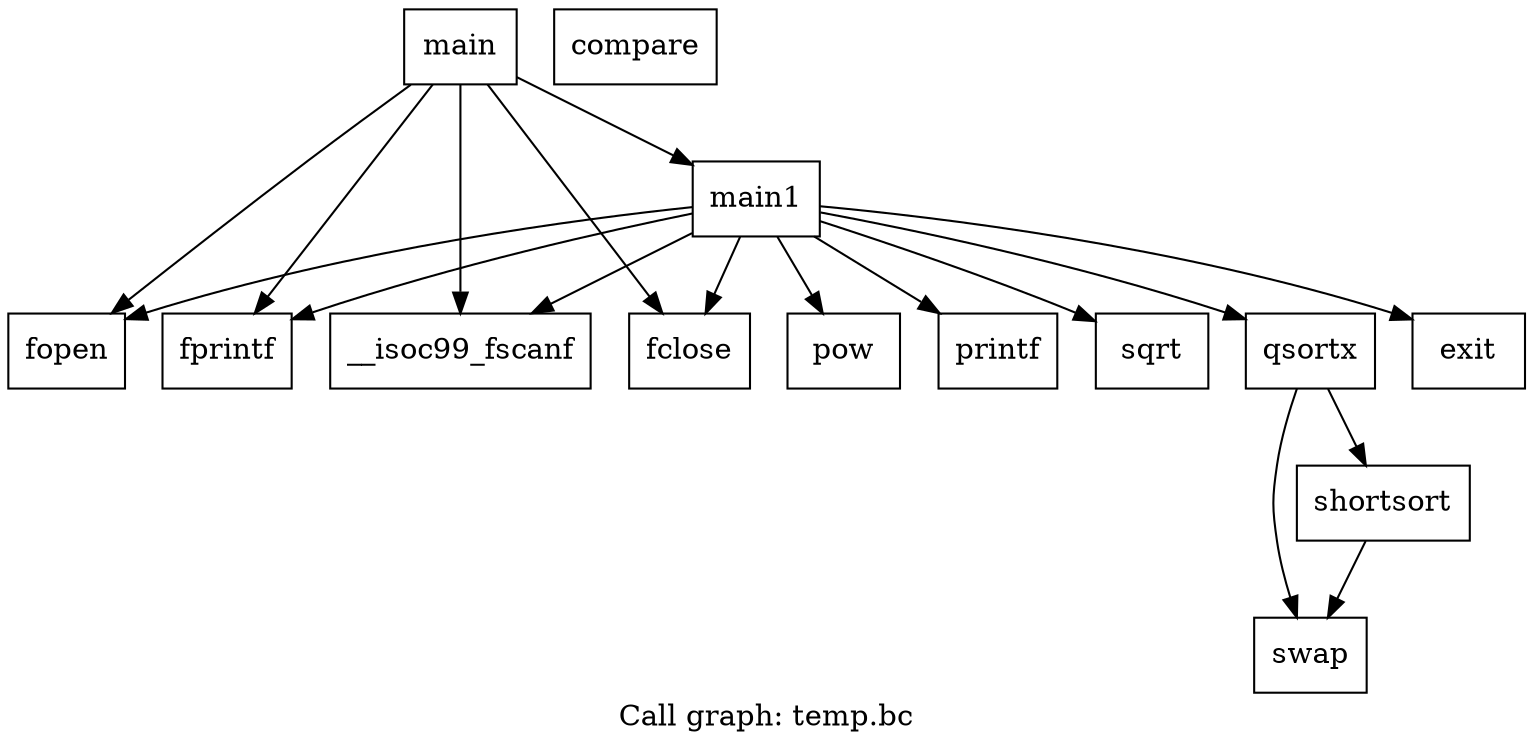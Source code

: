 digraph "Call graph: temp.bc" {
	label="Call graph: temp.bc";

	Node0x161dfb0 [shape=record,label="{fopen}"];
	Node0x161df00 [shape=record,label="{main}"];
	Node0x161df00 -> Node0x161dfb0;
	Node0x161df00 -> Node0x161e060;
	Node0x161df00 -> Node0x161e140;
	Node0x161df00 -> Node0x161e1c0;
	Node0x161df00 -> Node0x161e240;
	Node0x161e060 [shape=record,label="{fprintf}"];
	Node0x161e140 [shape=record,label="{__isoc99_fscanf}"];
	Node0x161e1c0 [shape=record,label="{fclose}"];
	Node0x161e5c0 [shape=record,label="{qsortx}"];
	Node0x161e5c0 -> Node0x161e640;
	Node0x161e5c0 -> Node0x161e6f0;
	Node0x161e640 [shape=record,label="{shortsort}"];
	Node0x161e640 -> Node0x161e6f0;
	Node0x161e6f0 [shape=record,label="{swap}"];
	Node0x161e8c0 [shape=record,label="{compare}"];
	Node0x161e240 [shape=record,label="{main1}"];
	Node0x161e240 -> Node0x161e060;
	Node0x161e240 -> Node0x161e940;
	Node0x161e240 -> Node0x161dfb0;
	Node0x161e240 -> Node0x161e140;
	Node0x161e240 -> Node0x161e1c0;
	Node0x161e240 -> Node0x161e5c0;
	Node0x161e240 -> Node0x161eb70;
	Node0x161e240 -> Node0x161ef00;
	Node0x161e240 -> Node0x161ee80;
	Node0x161e940 [shape=record,label="{exit}"];
	Node0x161eb70 [shape=record,label="{pow}"];
	Node0x161ee80 [shape=record,label="{sqrt}"];
	Node0x161ef00 [shape=record,label="{printf}"];
}
